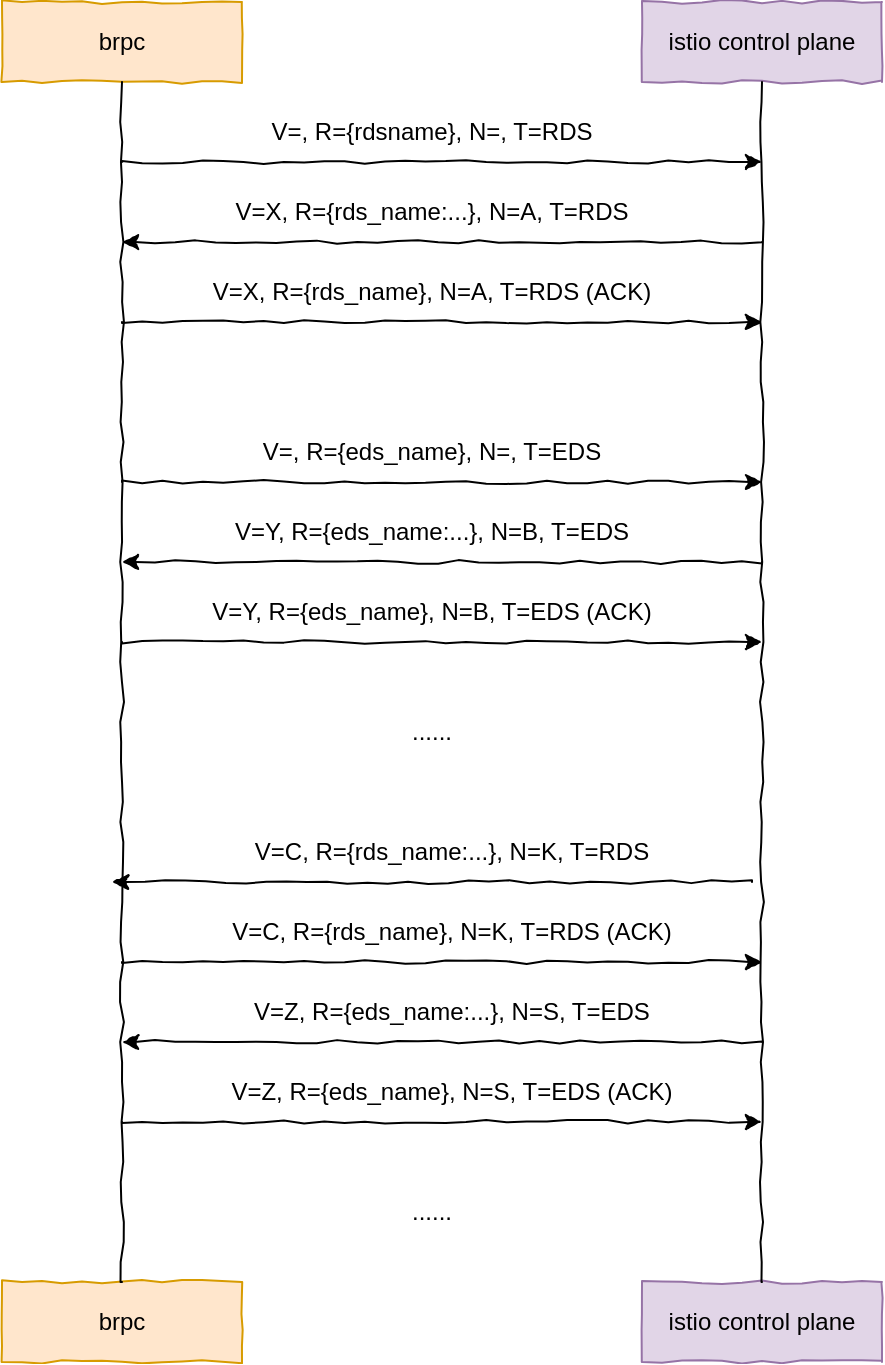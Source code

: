 <mxfile version="17.4.3" type="github">
  <diagram id="e1PoTqiXiB5KBp0_M16g" name="Page-1">
    <mxGraphModel dx="1426" dy="677" grid="1" gridSize="10" guides="1" tooltips="1" connect="1" arrows="1" fold="1" page="1" pageScale="1" pageWidth="827" pageHeight="1169" math="0" shadow="0">
      <root>
        <mxCell id="0" />
        <mxCell id="1" parent="0" />
        <mxCell id="jMKMErfgYeSf4tvzDP7Q-1" value="brpc" style="rounded=0;whiteSpace=wrap;html=1;comic=1;fillColor=#ffe6cc;strokeColor=#d79b00;" vertex="1" parent="1">
          <mxGeometry x="160" y="200" width="120" height="40" as="geometry" />
        </mxCell>
        <mxCell id="jMKMErfgYeSf4tvzDP7Q-2" value="istio control plane" style="rounded=0;whiteSpace=wrap;html=1;comic=1;fillColor=#e1d5e7;strokeColor=#9673a6;" vertex="1" parent="1">
          <mxGeometry x="480" y="200" width="120" height="40" as="geometry" />
        </mxCell>
        <mxCell id="jMKMErfgYeSf4tvzDP7Q-3" value="brpc" style="rounded=0;whiteSpace=wrap;html=1;comic=1;fillColor=#ffe6cc;strokeColor=#d79b00;" vertex="1" parent="1">
          <mxGeometry x="160" y="840" width="120" height="40" as="geometry" />
        </mxCell>
        <mxCell id="jMKMErfgYeSf4tvzDP7Q-4" value="istio control plane" style="rounded=0;whiteSpace=wrap;html=1;comic=1;fillColor=#e1d5e7;strokeColor=#9673a6;" vertex="1" parent="1">
          <mxGeometry x="480" y="840" width="120" height="40" as="geometry" />
        </mxCell>
        <mxCell id="jMKMErfgYeSf4tvzDP7Q-5" value="" style="endArrow=none;html=1;rounded=0;exitX=0.5;exitY=0;exitDx=0;exitDy=0;comic=1;" edge="1" parent="1" source="jMKMErfgYeSf4tvzDP7Q-3">
          <mxGeometry width="50" height="50" relative="1" as="geometry">
            <mxPoint x="170" y="290" as="sourcePoint" />
            <mxPoint x="220" y="240" as="targetPoint" />
          </mxGeometry>
        </mxCell>
        <mxCell id="jMKMErfgYeSf4tvzDP7Q-8" value="" style="endArrow=none;html=1;rounded=0;exitX=0.5;exitY=0;exitDx=0;exitDy=0;comic=1;" edge="1" parent="1" source="jMKMErfgYeSf4tvzDP7Q-4">
          <mxGeometry width="50" height="50" relative="1" as="geometry">
            <mxPoint x="490" y="290" as="sourcePoint" />
            <mxPoint x="540" y="240" as="targetPoint" />
          </mxGeometry>
        </mxCell>
        <mxCell id="jMKMErfgYeSf4tvzDP7Q-9" value="" style="endArrow=classic;html=1;rounded=0;comic=1;" edge="1" parent="1">
          <mxGeometry width="50" height="50" relative="1" as="geometry">
            <mxPoint x="220" y="280" as="sourcePoint" />
            <mxPoint x="540" y="280" as="targetPoint" />
          </mxGeometry>
        </mxCell>
        <mxCell id="jMKMErfgYeSf4tvzDP7Q-12" value="V=, R={rdsname}, N=, T=RDS" style="text;html=1;strokeColor=none;fillColor=none;align=center;verticalAlign=middle;whiteSpace=wrap;rounded=0;comic=1;" vertex="1" parent="1">
          <mxGeometry x="250" y="250" width="250" height="30" as="geometry" />
        </mxCell>
        <mxCell id="jMKMErfgYeSf4tvzDP7Q-14" value="V=X, R={rds_name:...}, N=A, T=RDS" style="text;html=1;strokeColor=none;fillColor=none;align=center;verticalAlign=middle;whiteSpace=wrap;rounded=0;comic=1;" vertex="1" parent="1">
          <mxGeometry x="250" y="290" width="250" height="30" as="geometry" />
        </mxCell>
        <mxCell id="jMKMErfgYeSf4tvzDP7Q-16" value="" style="endArrow=classic;html=1;rounded=0;comic=1;" edge="1" parent="1">
          <mxGeometry width="50" height="50" relative="1" as="geometry">
            <mxPoint x="540" y="320" as="sourcePoint" />
            <mxPoint x="220" y="320" as="targetPoint" />
          </mxGeometry>
        </mxCell>
        <mxCell id="jMKMErfgYeSf4tvzDP7Q-18" value="" style="endArrow=classic;html=1;rounded=0;comic=1;" edge="1" parent="1">
          <mxGeometry width="50" height="50" relative="1" as="geometry">
            <mxPoint x="220" y="360" as="sourcePoint" />
            <mxPoint x="540" y="360" as="targetPoint" />
          </mxGeometry>
        </mxCell>
        <mxCell id="jMKMErfgYeSf4tvzDP7Q-19" value="V=X, R={rds_name}, N=A, T=RDS (ACK)" style="text;html=1;strokeColor=none;fillColor=none;align=center;verticalAlign=middle;whiteSpace=wrap;rounded=0;comic=1;" vertex="1" parent="1">
          <mxGeometry x="250" y="330" width="250" height="30" as="geometry" />
        </mxCell>
        <mxCell id="jMKMErfgYeSf4tvzDP7Q-20" value="" style="endArrow=classic;html=1;rounded=0;comic=1;" edge="1" parent="1">
          <mxGeometry width="50" height="50" relative="1" as="geometry">
            <mxPoint x="220" y="440" as="sourcePoint" />
            <mxPoint x="540" y="440" as="targetPoint" />
          </mxGeometry>
        </mxCell>
        <mxCell id="jMKMErfgYeSf4tvzDP7Q-21" value="" style="endArrow=classic;html=1;rounded=0;comic=1;" edge="1" parent="1">
          <mxGeometry width="50" height="50" relative="1" as="geometry">
            <mxPoint x="220" y="520" as="sourcePoint" />
            <mxPoint x="540" y="520" as="targetPoint" />
          </mxGeometry>
        </mxCell>
        <mxCell id="jMKMErfgYeSf4tvzDP7Q-22" value="" style="endArrow=classic;html=1;rounded=0;comic=1;" edge="1" parent="1">
          <mxGeometry width="50" height="50" relative="1" as="geometry">
            <mxPoint x="540" y="480" as="sourcePoint" />
            <mxPoint x="220" y="480" as="targetPoint" />
          </mxGeometry>
        </mxCell>
        <mxCell id="jMKMErfgYeSf4tvzDP7Q-23" value="V=, R={eds_name}, N=, T=EDS" style="text;html=1;strokeColor=none;fillColor=none;align=center;verticalAlign=middle;whiteSpace=wrap;rounded=0;comic=1;" vertex="1" parent="1">
          <mxGeometry x="250" y="410" width="250" height="30" as="geometry" />
        </mxCell>
        <mxCell id="jMKMErfgYeSf4tvzDP7Q-24" value="V=Y, R={eds_name:...}, N=B, T=EDS" style="text;html=1;strokeColor=none;fillColor=none;align=center;verticalAlign=middle;whiteSpace=wrap;rounded=0;comic=1;" vertex="1" parent="1">
          <mxGeometry x="250" y="450" width="250" height="30" as="geometry" />
        </mxCell>
        <mxCell id="jMKMErfgYeSf4tvzDP7Q-25" value="V=Y, R={eds_name}, N=B, T=EDS (ACK)" style="text;html=1;strokeColor=none;fillColor=none;align=center;verticalAlign=middle;whiteSpace=wrap;rounded=0;comic=1;" vertex="1" parent="1">
          <mxGeometry x="250" y="490" width="250" height="30" as="geometry" />
        </mxCell>
        <mxCell id="jMKMErfgYeSf4tvzDP7Q-26" value="" style="endArrow=classic;html=1;rounded=0;comic=1;" edge="1" parent="1">
          <mxGeometry width="50" height="50" relative="1" as="geometry">
            <mxPoint x="535" y="640" as="sourcePoint" />
            <mxPoint x="215" y="640" as="targetPoint" />
          </mxGeometry>
        </mxCell>
        <mxCell id="jMKMErfgYeSf4tvzDP7Q-27" value="" style="endArrow=classic;html=1;rounded=0;comic=1;" edge="1" parent="1">
          <mxGeometry width="50" height="50" relative="1" as="geometry">
            <mxPoint x="220" y="680" as="sourcePoint" />
            <mxPoint x="540" y="680" as="targetPoint" />
          </mxGeometry>
        </mxCell>
        <mxCell id="jMKMErfgYeSf4tvzDP7Q-29" value="......" style="text;html=1;strokeColor=none;fillColor=none;align=center;verticalAlign=middle;whiteSpace=wrap;rounded=0;comic=1;" vertex="1" parent="1">
          <mxGeometry x="345" y="550" width="60" height="30" as="geometry" />
        </mxCell>
        <mxCell id="jMKMErfgYeSf4tvzDP7Q-30" value="V=C, R={rds_name:...}, N=K, T=RDS" style="text;html=1;strokeColor=none;fillColor=none;align=center;verticalAlign=middle;whiteSpace=wrap;rounded=0;comic=1;" vertex="1" parent="1">
          <mxGeometry x="260" y="610" width="250" height="30" as="geometry" />
        </mxCell>
        <mxCell id="jMKMErfgYeSf4tvzDP7Q-31" value="V=C, R={rds_name}, N=K, T=RDS (ACK)" style="text;html=1;strokeColor=none;fillColor=none;align=center;verticalAlign=middle;whiteSpace=wrap;rounded=0;comic=1;" vertex="1" parent="1">
          <mxGeometry x="260" y="650" width="250" height="30" as="geometry" />
        </mxCell>
        <mxCell id="jMKMErfgYeSf4tvzDP7Q-32" value="" style="endArrow=classic;html=1;rounded=0;comic=1;" edge="1" parent="1">
          <mxGeometry width="50" height="50" relative="1" as="geometry">
            <mxPoint x="540" y="720" as="sourcePoint" />
            <mxPoint x="220" y="720" as="targetPoint" />
          </mxGeometry>
        </mxCell>
        <mxCell id="jMKMErfgYeSf4tvzDP7Q-33" value="" style="endArrow=classic;html=1;rounded=0;comic=1;" edge="1" parent="1">
          <mxGeometry width="50" height="50" relative="1" as="geometry">
            <mxPoint x="220" y="760" as="sourcePoint" />
            <mxPoint x="540" y="760" as="targetPoint" />
          </mxGeometry>
        </mxCell>
        <mxCell id="jMKMErfgYeSf4tvzDP7Q-34" value="......" style="text;html=1;strokeColor=none;fillColor=none;align=center;verticalAlign=middle;whiteSpace=wrap;rounded=0;comic=1;" vertex="1" parent="1">
          <mxGeometry x="345" y="790" width="60" height="30" as="geometry" />
        </mxCell>
        <mxCell id="jMKMErfgYeSf4tvzDP7Q-35" value="V=Z, R={eds_name:...}, N=S, T=EDS" style="text;html=1;strokeColor=none;fillColor=none;align=center;verticalAlign=middle;whiteSpace=wrap;rounded=0;comic=1;" vertex="1" parent="1">
          <mxGeometry x="260" y="690" width="250" height="30" as="geometry" />
        </mxCell>
        <mxCell id="jMKMErfgYeSf4tvzDP7Q-36" value="V=Z, R={eds_name}, N=S, T=EDS (ACK)" style="text;html=1;strokeColor=none;fillColor=none;align=center;verticalAlign=middle;whiteSpace=wrap;rounded=0;comic=1;" vertex="1" parent="1">
          <mxGeometry x="260" y="730" width="250" height="30" as="geometry" />
        </mxCell>
      </root>
    </mxGraphModel>
  </diagram>
</mxfile>
